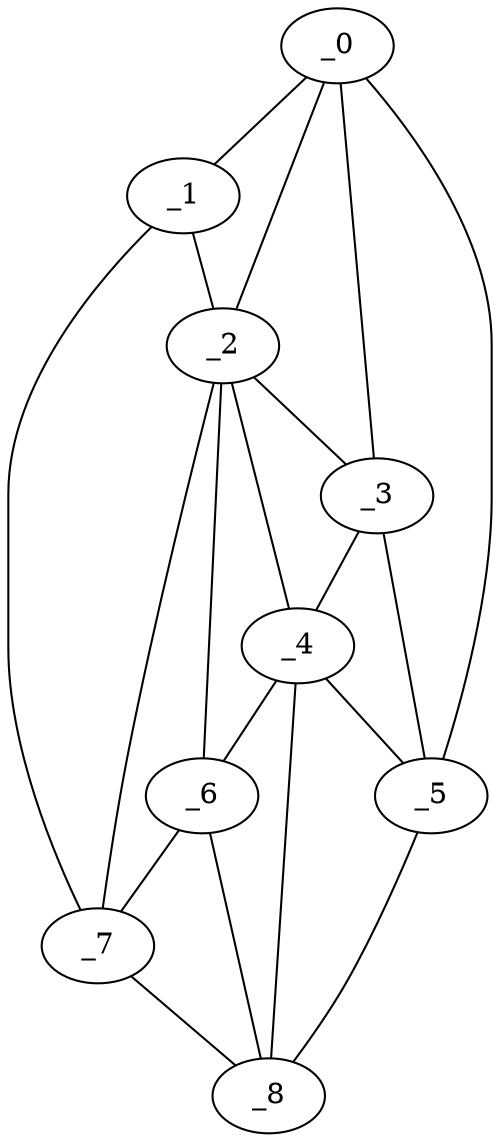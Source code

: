 graph "obj40__95.gxl" {
	_0	 [x=4,
		y=51];
	_1	 [x=11,
		y=67];
	_0 -- _1	 [valence=1];
	_2	 [x=70,
		y=56];
	_0 -- _2	 [valence=2];
	_3	 [x=84,
		y=30];
	_0 -- _3	 [valence=2];
	_5	 [x=92,
		y=23];
	_0 -- _5	 [valence=1];
	_1 -- _2	 [valence=2];
	_7	 [x=118,
		y=100];
	_1 -- _7	 [valence=1];
	_2 -- _3	 [valence=2];
	_4	 [x=85,
		y=51];
	_2 -- _4	 [valence=2];
	_6	 [x=117,
		y=70];
	_2 -- _6	 [valence=2];
	_2 -- _7	 [valence=2];
	_3 -- _4	 [valence=2];
	_3 -- _5	 [valence=2];
	_4 -- _5	 [valence=1];
	_4 -- _6	 [valence=2];
	_8	 [x=122,
		y=31];
	_4 -- _8	 [valence=2];
	_5 -- _8	 [valence=1];
	_6 -- _7	 [valence=1];
	_6 -- _8	 [valence=1];
	_7 -- _8	 [valence=1];
}
